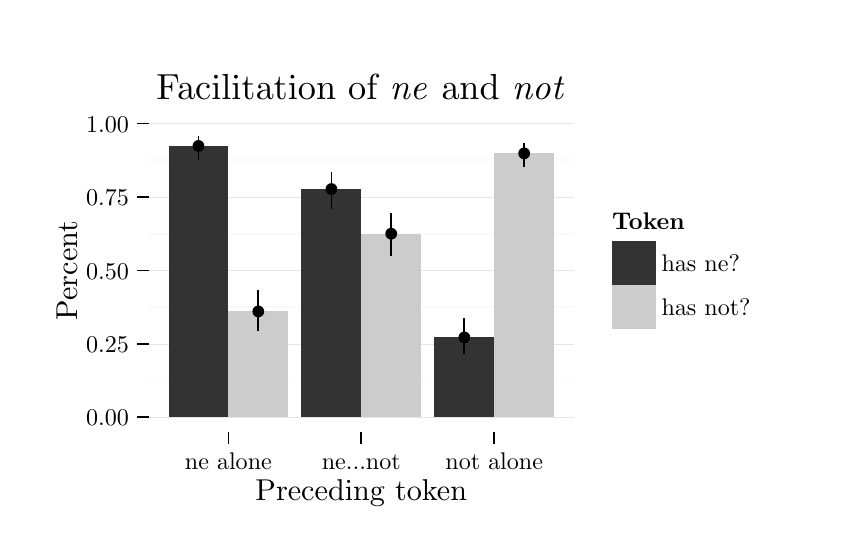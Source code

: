 % Created by tikzDevice version 0.7.0 on 2014-09-02 18:48:37
% !TEX encoding = UTF-8 Unicode
\begin{tikzpicture}[x=1pt,y=1pt]
\definecolor[named]{fillColor}{rgb}{1.00,1.00,1.00}
\path[use as bounding box,fill=fillColor,fill opacity=0.00] (0,0) rectangle (289.08,180.67);
\begin{scope}
\path[clip] ( 43.70, 34.60) rectangle (197.41,151.31);
\definecolor[named]{drawColor}{rgb}{0.98,0.98,0.98}

\path[draw=drawColor,line width= 0.6pt,line join=round] ( 43.70, 53.17) --
	(197.41, 53.17);

\path[draw=drawColor,line width= 0.6pt,line join=round] ( 43.70, 79.69) --
	(197.41, 79.69);

\path[draw=drawColor,line width= 0.6pt,line join=round] ( 43.70,106.22) --
	(197.41,106.22);

\path[draw=drawColor,line width= 0.6pt,line join=round] ( 43.70,132.74) --
	(197.41,132.74);
\definecolor[named]{drawColor}{rgb}{0.90,0.90,0.90}

\path[draw=drawColor,line width= 0.2pt,line join=round] ( 43.70, 39.90) --
	(197.41, 39.90);

\path[draw=drawColor,line width= 0.2pt,line join=round] ( 43.70, 66.43) --
	(197.41, 66.43);

\path[draw=drawColor,line width= 0.2pt,line join=round] ( 43.70, 92.95) --
	(197.41, 92.95);

\path[draw=drawColor,line width= 0.2pt,line join=round] ( 43.70,119.48) --
	(197.41,119.48);

\path[draw=drawColor,line width= 0.2pt,line join=round] ( 43.70,146.00) --
	(197.41,146.00);
\definecolor[named]{fillColor}{rgb}{0.20,0.20,0.20}

\path[fill=fillColor] ( 50.90, 39.90) rectangle ( 72.52,137.93);
\definecolor[named]{fillColor}{rgb}{0.80,0.80,0.80}

\path[fill=fillColor] ( 72.52, 39.90) rectangle ( 94.14, 78.14);
\definecolor[named]{fillColor}{rgb}{0.20,0.20,0.20}

\path[fill=fillColor] ( 98.94, 39.90) rectangle (120.56,122.36);
\definecolor[named]{fillColor}{rgb}{0.80,0.80,0.80}

\path[fill=fillColor] (120.56, 39.90) rectangle (142.17,106.22);
\definecolor[named]{fillColor}{rgb}{0.20,0.20,0.20}

\path[fill=fillColor] (146.98, 39.90) rectangle (168.59, 68.75);
\definecolor[named]{fillColor}{rgb}{0.80,0.80,0.80}

\path[fill=fillColor] (168.59, 39.90) rectangle (190.21,135.25);
\definecolor[named]{drawColor}{rgb}{0.00,0.00,0.00}
\definecolor[named]{fillColor}{rgb}{0.00,0.00,0.00}

\path[draw=drawColor,line width= 0.6pt,line join=round,fill=fillColor] (109.75,115.25) -- (109.75,128.51);

\path[fill=fillColor] (109.75,122.36) circle (  2.13);

\path[draw=drawColor,line width= 0.6pt,line join=round,fill=fillColor] (131.36, 98.34) -- (131.36,113.66);

\path[fill=fillColor] (131.36,106.22) circle (  2.13);

\path[draw=drawColor,line width= 0.6pt,line join=round,fill=fillColor] ( 61.71,133.01) -- ( 61.71,141.42);

\path[fill=fillColor] ( 61.71,137.93) circle (  2.13);

\path[draw=drawColor,line width= 0.6pt,line join=round,fill=fillColor] ( 83.33, 71.03) -- ( 83.33, 85.71);

\path[fill=fillColor] ( 83.33, 78.14) circle (  2.13);

\path[draw=drawColor,line width= 0.6pt,line join=round,fill=fillColor] (157.78, 62.60) -- (157.78, 75.58);

\path[fill=fillColor] (157.78, 68.75) circle (  2.13);

\path[draw=drawColor,line width= 0.6pt,line join=round,fill=fillColor] (179.40,130.15) -- (179.40,139.15);

\path[fill=fillColor] (179.40,135.25) circle (  2.13);
\end{scope}
\begin{scope}
\path[clip] (  0.00,  0.00) rectangle (289.08,180.67);
\definecolor[named]{drawColor}{rgb}{0.00,0.00,0.00}

\node[text=drawColor,anchor=base east,inner sep=0pt, outer sep=0pt, scale=  0.87] at ( 36.59, 36.74) {0.00};

\node[text=drawColor,anchor=base east,inner sep=0pt, outer sep=0pt, scale=  0.87] at ( 36.59, 63.27) {0.25};

\node[text=drawColor,anchor=base east,inner sep=0pt, outer sep=0pt, scale=  0.87] at ( 36.59, 89.79) {0.50};

\node[text=drawColor,anchor=base east,inner sep=0pt, outer sep=0pt, scale=  0.87] at ( 36.59,116.32) {0.75};

\node[text=drawColor,anchor=base east,inner sep=0pt, outer sep=0pt, scale=  0.87] at ( 36.59,142.84) {1.00};
\end{scope}
\begin{scope}
\path[clip] (  0.00,  0.00) rectangle (289.08,180.67);
\definecolor[named]{drawColor}{rgb}{0.00,0.00,0.00}

\path[draw=drawColor,line width= 0.6pt,line join=round] ( 39.43, 39.90) --
	( 43.70, 39.90);

\path[draw=drawColor,line width= 0.6pt,line join=round] ( 39.43, 66.43) --
	( 43.70, 66.43);

\path[draw=drawColor,line width= 0.6pt,line join=round] ( 39.43, 92.95) --
	( 43.70, 92.95);

\path[draw=drawColor,line width= 0.6pt,line join=round] ( 39.43,119.48) --
	( 43.70,119.48);

\path[draw=drawColor,line width= 0.6pt,line join=round] ( 39.43,146.00) --
	( 43.70,146.00);
\end{scope}
\begin{scope}
\path[clip] (  0.00,  0.00) rectangle (289.08,180.67);
\definecolor[named]{drawColor}{rgb}{0.00,0.00,0.00}

\path[draw=drawColor,line width= 0.6pt,line join=round] ( 72.52, 30.33) --
	( 72.52, 34.60);

\path[draw=drawColor,line width= 0.6pt,line join=round] (120.56, 30.33) --
	(120.56, 34.60);

\path[draw=drawColor,line width= 0.6pt,line join=round] (168.59, 30.33) --
	(168.59, 34.60);
\end{scope}
\begin{scope}
\path[clip] (  0.00,  0.00) rectangle (289.08,180.67);
\definecolor[named]{drawColor}{rgb}{0.00,0.00,0.00}

\node[text=drawColor,anchor=base,inner sep=0pt, outer sep=0pt, scale=  0.87] at ( 72.52, 21.16) {ne alone};

\node[text=drawColor,anchor=base,inner sep=0pt, outer sep=0pt, scale=  0.87] at (120.56, 21.16) {ne...not};

\node[text=drawColor,anchor=base,inner sep=0pt, outer sep=0pt, scale=  0.87] at (168.59, 21.16) {not alone};
\end{scope}
\begin{scope}
\path[clip] (  0.00,  0.00) rectangle (289.08,180.67);
\definecolor[named]{drawColor}{rgb}{0.00,0.00,0.00}

\node[text=drawColor,anchor=base,inner sep=0pt, outer sep=0pt, scale=  1.09] at (120.56,  9.94) {Preceding token};
\end{scope}
\begin{scope}
\path[clip] (  0.00,  0.00) rectangle (289.08,180.67);
\definecolor[named]{drawColor}{rgb}{0.00,0.00,0.00}

\node[text=drawColor,rotate= 90.00,anchor=base,inner sep=0pt, outer sep=0pt, scale=  1.09] at ( 17.85, 92.95) {Percent};
\end{scope}
\begin{scope}
\path[clip] (  0.00,  0.00) rectangle (289.08,180.67);
\definecolor[named]{drawColor}{rgb}{0.00,0.00,0.00}

\node[text=drawColor,anchor=base west,inner sep=0pt, outer sep=0pt, scale=  0.87] at (211.15,107.72) {\bfseries Token};
\end{scope}
\begin{scope}
\path[clip] (  0.00,  0.00) rectangle (289.08,180.67);
\definecolor[named]{fillColor}{rgb}{0.20,0.20,0.20}

\path[fill=fillColor] (211.15, 87.85) rectangle (227.05,103.75);

\path[] (211.15, 87.85) --
	(227.05,103.75);
\end{scope}
\begin{scope}
\path[clip] (  0.00,  0.00) rectangle (289.08,180.67);
\definecolor[named]{fillColor}{rgb}{0.80,0.80,0.80}

\path[fill=fillColor] (211.15, 71.95) rectangle (227.05, 87.85);

\path[] (211.15, 71.95) --
	(227.05, 87.85);
\end{scope}
\begin{scope}
\path[clip] (  0.00,  0.00) rectangle (289.08,180.67);
\definecolor[named]{drawColor}{rgb}{0.00,0.00,0.00}

\node[text=drawColor,anchor=base west,inner sep=0pt, outer sep=0pt, scale=  0.87] at (229.04, 92.63) {has ne?};
\end{scope}
\begin{scope}
\path[clip] (  0.00,  0.00) rectangle (289.08,180.67);
\definecolor[named]{drawColor}{rgb}{0.00,0.00,0.00}

\node[text=drawColor,anchor=base west,inner sep=0pt, outer sep=0pt, scale=  0.87] at (229.04, 76.73) {has not?};
\end{scope}
\begin{scope}
\path[clip] (  0.00,  0.00) rectangle (289.08,180.67);
\definecolor[named]{drawColor}{rgb}{0.00,0.00,0.00}

\node[text=drawColor,anchor=base,inner sep=0pt, outer sep=0pt, scale=  1.31] at (120.56,154.62) {Facilitation of \emph{ne} and \emph{not}};
\end{scope}
\end{tikzpicture}
